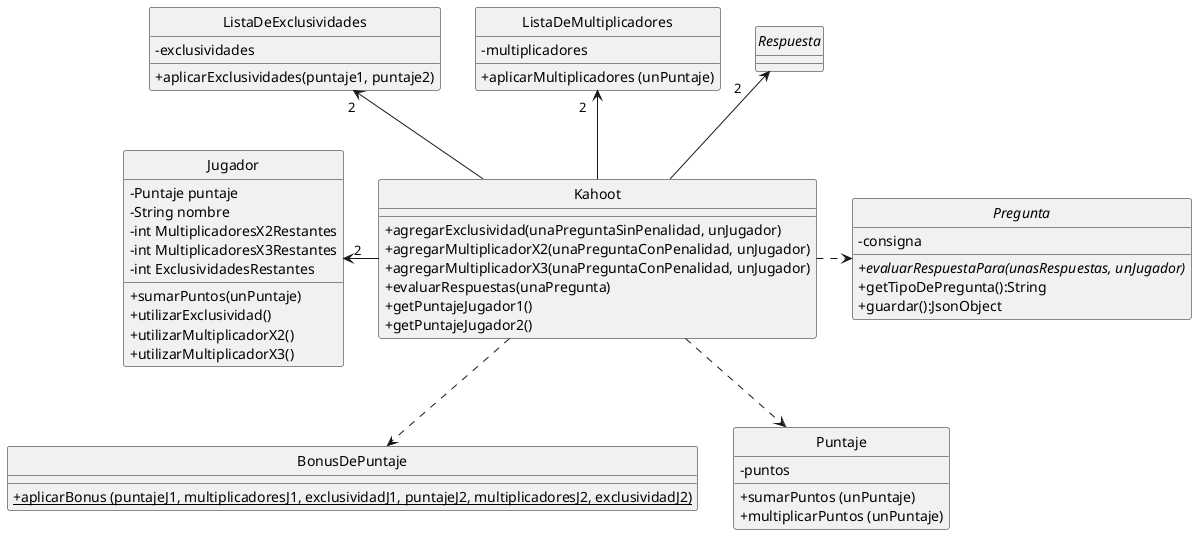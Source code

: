 @startuml

skinparam classAttributeIconSize 0
skinparam shadowing false
hide circle

class Jugador {
    -Puntaje puntaje
    -String nombre
    -int MultiplicadoresX2Restantes
    -int MultiplicadoresX3Restantes
    -int ExclusividadesRestantes
    +sumarPuntos(unPuntaje)
    +utilizarExclusividad()
    +utilizarMultiplicadorX2()
    +utilizarMultiplicadorX3()
}

class Kahoot {
    +agregarExclusividad(unaPreguntaSinPenalidad, unJugador)
    +agregarMultiplicadorX2(unaPreguntaConPenalidad, unJugador)
    +agregarMultiplicadorX3(unaPreguntaConPenalidad, unJugador)
    +evaluarRespuestas(unaPregunta)
    +getPuntajeJugador1()
    +getPuntajeJugador2()
}

abstract class Pregunta {
    -consigna
    {abstract}+evaluarRespuestaPara(unasRespuestas, unJugador)
    +getTipoDePregunta():String
    +guardar():JsonObject
}

class BonusDePuntaje {
    +{static}aplicarBonus (puntajeJ1, multiplicadoresJ1, exclusividadJ1, puntajeJ2, multiplicadoresJ2, exclusividadJ2)
}

class ListaDeExclusividades {
    -exclusividades
    +aplicarExclusividades(puntaje1, puntaje2)
}

class ListaDeMultiplicadores {
    -multiplicadores
    +aplicarMultiplicadores (unPuntaje)
}

interface Respuesta {
}

class Puntaje {
    -puntos
    +sumarPuntos (unPuntaje)
    +multiplicarPuntos (unPuntaje)
}

Jugador " 2" <- Kahoot
Kahoot .> Pregunta
Respuesta "2      " <-- Kahoot

Kahoot ..> BonusDePuntaje
Kahoot ..> Puntaje

ListaDeExclusividades "2  "<-- Kahoot
ListaDeMultiplicadores "2   "<-- Kahoot

@enduml